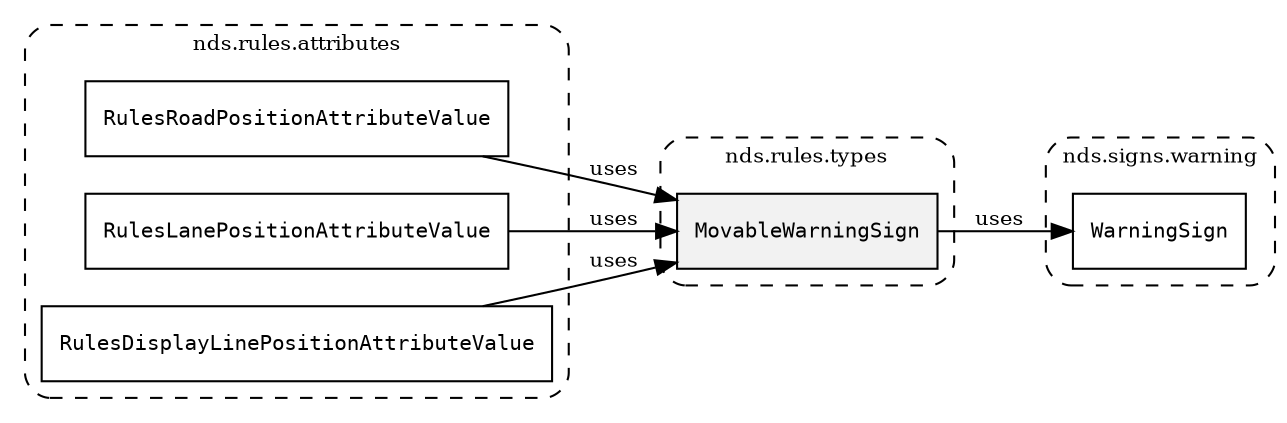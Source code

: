 /**
 * This dot file creates symbol collaboration diagram for MovableWarningSign.
 */
digraph ZSERIO
{
    node [shape=box, fontsize=10];
    rankdir="LR";
    fontsize=10;
    tooltip="MovableWarningSign collaboration diagram";

    subgraph "cluster_nds.rules.types"
    {
        style="dashed, rounded";
        label="nds.rules.types";
        tooltip="Package nds.rules.types";
        href="../../../content/packages/nds.rules.types.html#Package-nds-rules-types";
        target="_parent";

        "MovableWarningSign" [style="filled", fillcolor="#0000000D", target="_parent", label=<<font face="monospace"><table align="center" border="0" cellspacing="0" cellpadding="0"><tr><td href="../../../content/packages/nds.rules.types.html#Subtype-MovableWarningSign" title="Subtype defined in nds.rules.types">MovableWarningSign</td></tr></table></font>>];
    }

    subgraph "cluster_nds.signs.warning"
    {
        style="dashed, rounded";
        label="nds.signs.warning";
        tooltip="Package nds.signs.warning";
        href="../../../content/packages/nds.signs.warning.html#Package-nds-signs-warning";
        target="_parent";

        "WarningSign" [target="_parent", label=<<font face="monospace"><table align="center" border="0" cellspacing="0" cellpadding="0"><tr><td href="../../../content/packages/nds.signs.warning.html#Enum-WarningSign" title="Enum defined in nds.signs.warning">WarningSign</td></tr></table></font>>];
    }

    subgraph "cluster_nds.rules.attributes"
    {
        style="dashed, rounded";
        label="nds.rules.attributes";
        tooltip="Package nds.rules.attributes";
        href="../../../content/packages/nds.rules.attributes.html#Package-nds-rules-attributes";
        target="_parent";

        "RulesRoadPositionAttributeValue" [target="_parent", label=<<font face="monospace"><table align="center" border="0" cellspacing="0" cellpadding="0"><tr><td href="../../../content/packages/nds.rules.attributes.html#Choice-RulesRoadPositionAttributeValue" title="Choice defined in nds.rules.attributes">RulesRoadPositionAttributeValue</td></tr></table></font>>];
        "RulesLanePositionAttributeValue" [target="_parent", label=<<font face="monospace"><table align="center" border="0" cellspacing="0" cellpadding="0"><tr><td href="../../../content/packages/nds.rules.attributes.html#Choice-RulesLanePositionAttributeValue" title="Choice defined in nds.rules.attributes">RulesLanePositionAttributeValue</td></tr></table></font>>];
        "RulesDisplayLinePositionAttributeValue" [target="_parent", label=<<font face="monospace"><table align="center" border="0" cellspacing="0" cellpadding="0"><tr><td href="../../../content/packages/nds.rules.attributes.html#Choice-RulesDisplayLinePositionAttributeValue" title="Choice defined in nds.rules.attributes">RulesDisplayLinePositionAttributeValue</td></tr></table></font>>];
    }

    "MovableWarningSign" -> "WarningSign" [label="uses", fontsize=10];
    "RulesRoadPositionAttributeValue" -> "MovableWarningSign" [label="uses", fontsize=10];
    "RulesLanePositionAttributeValue" -> "MovableWarningSign" [label="uses", fontsize=10];
    "RulesDisplayLinePositionAttributeValue" -> "MovableWarningSign" [label="uses", fontsize=10];
}
